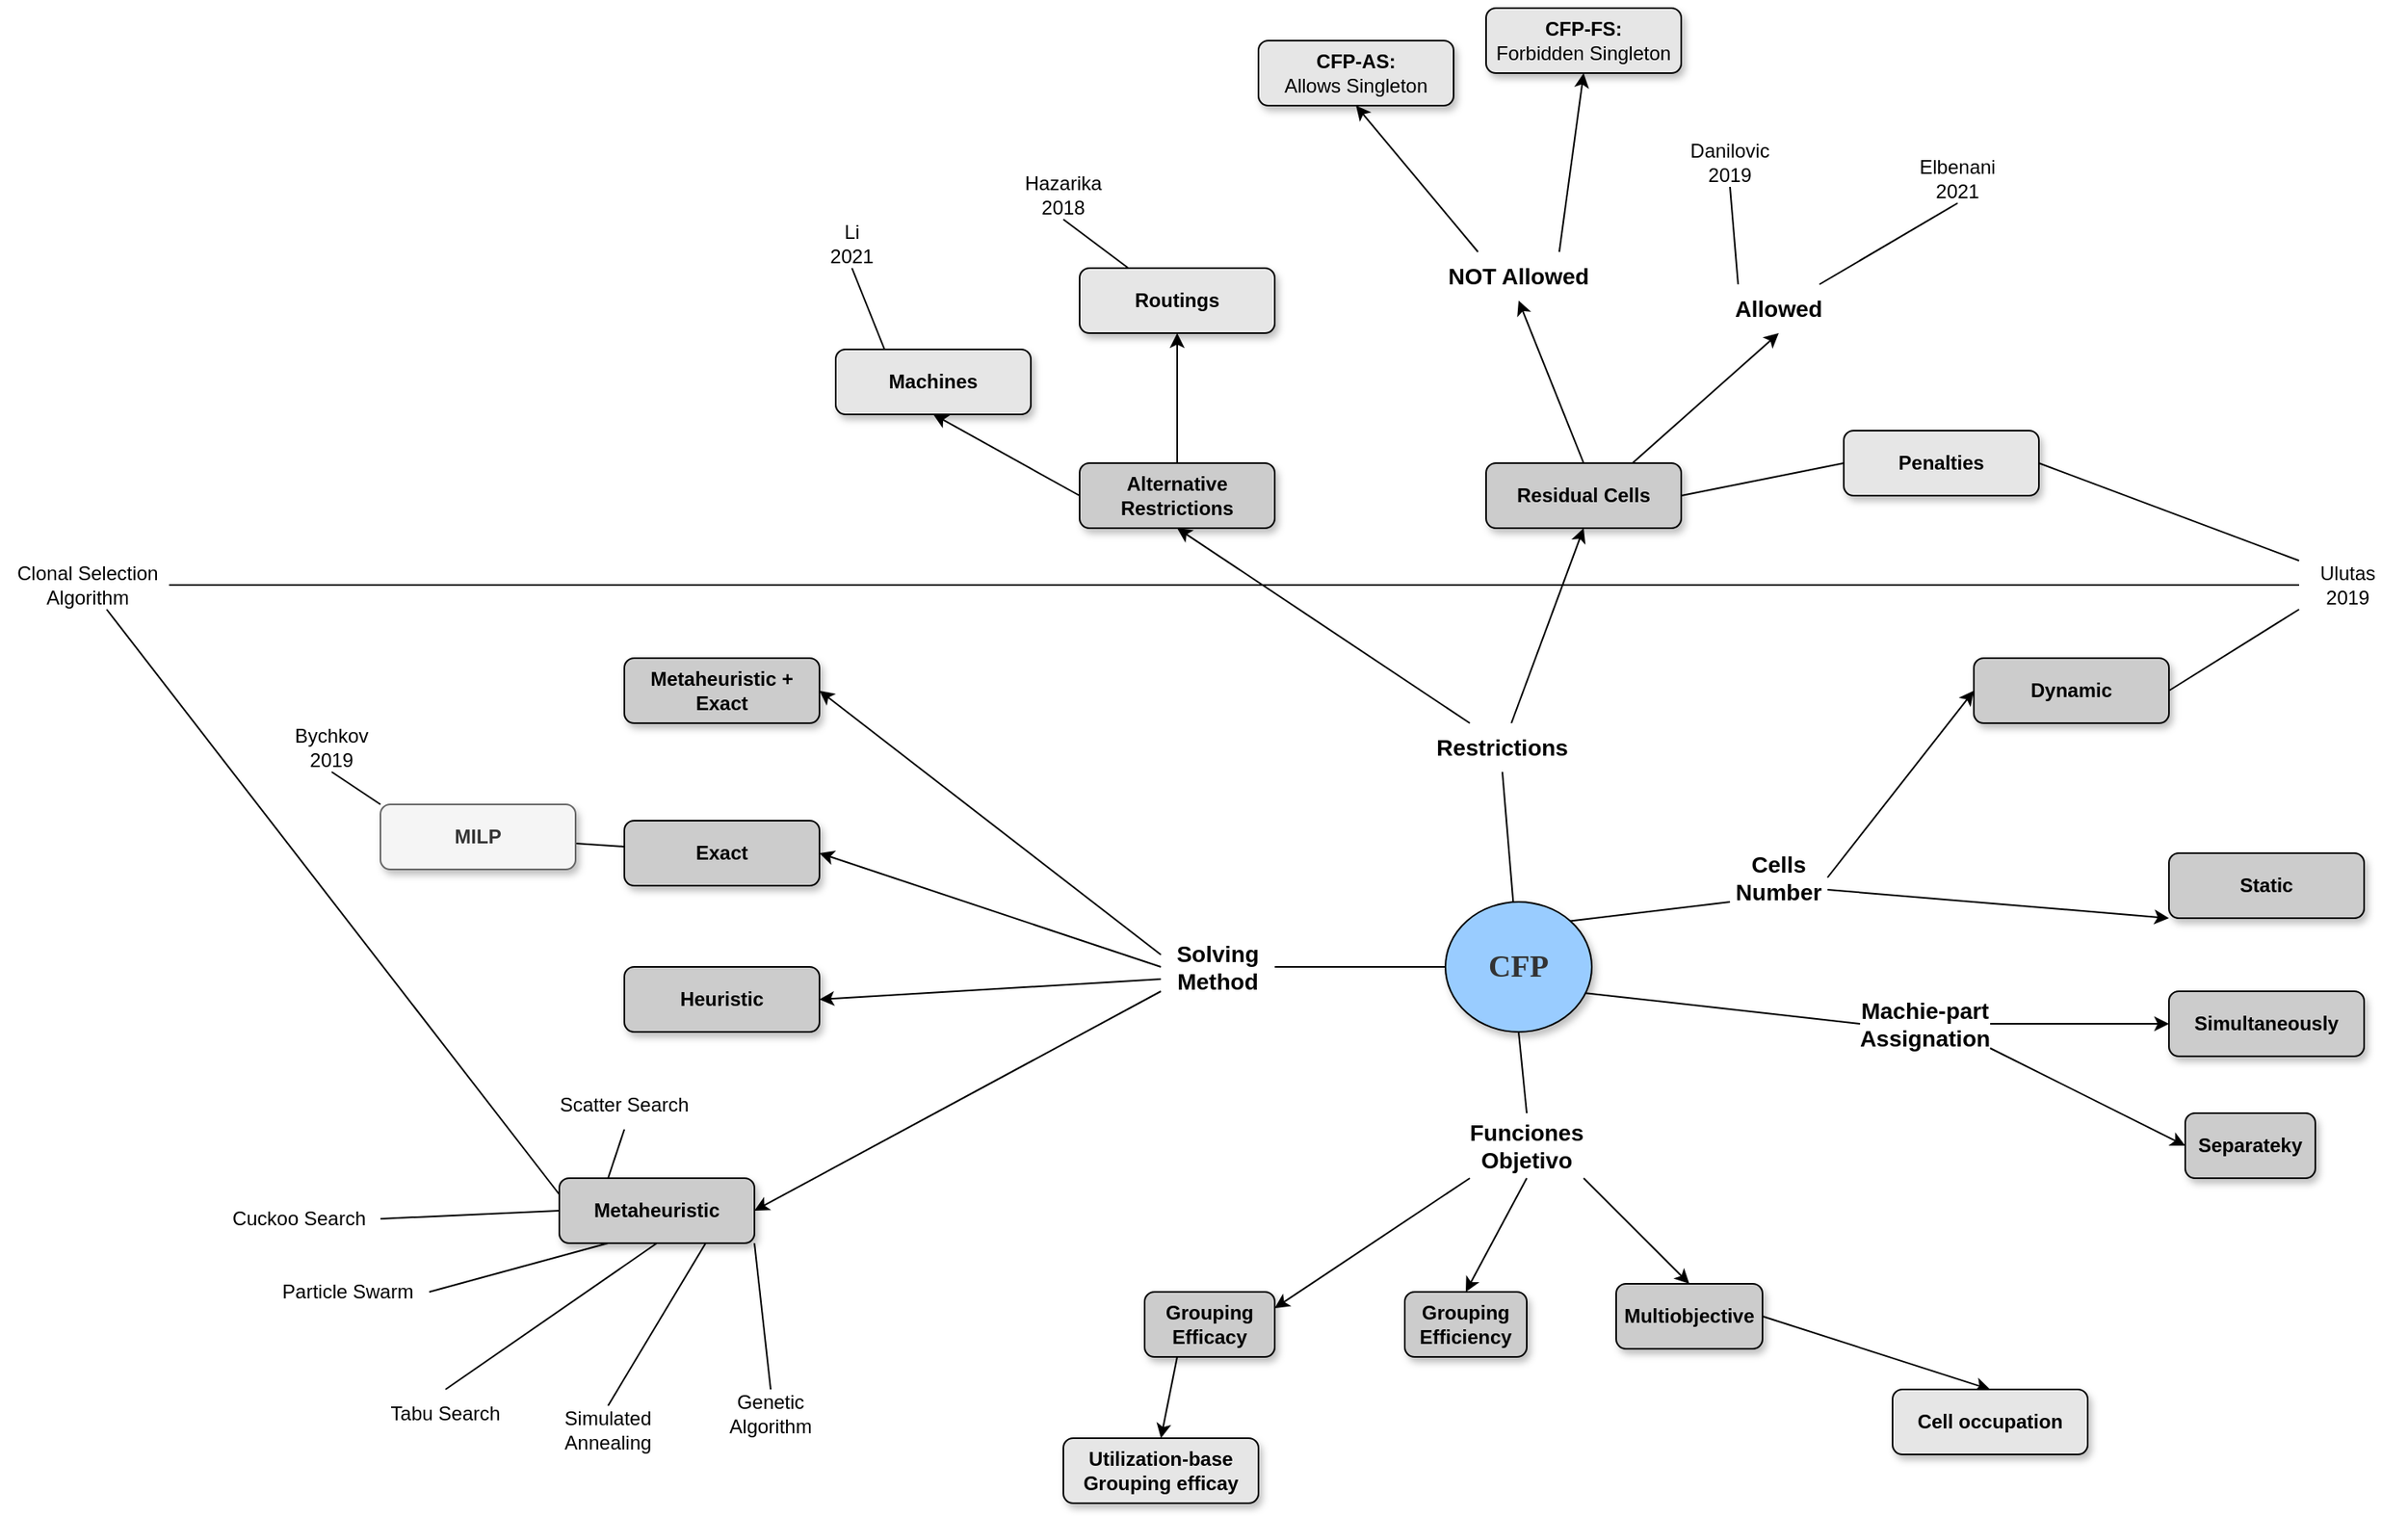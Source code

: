 <mxfile version="15.8.7" type="device"><diagram name="Page-1" id="42789a77-a242-8287-6e28-9cd8cfd52e62"><mxGraphModel dx="2773" dy="1868" grid="1" gridSize="10" guides="1" tooltips="1" connect="1" arrows="1" fold="1" page="1" pageScale="1" pageWidth="1100" pageHeight="850" background="none" math="0" shadow="0"><root><mxCell id="0"/><mxCell id="1" parent="0"/><mxCell id="lyo2UEnFtoifw1udhUzV-2" style="rounded=0;orthogonalLoop=1;jettySize=auto;html=1;fontSize=19;entryX=0.5;entryY=1;entryDx=0;entryDy=0;endArrow=none;endFill=0;" edge="1" parent="1" source="1ea317790d2ca983-1" target="lyo2UEnFtoifw1udhUzV-1"><mxGeometry relative="1" as="geometry"><mxPoint x="360" y="70.0" as="targetPoint"/></mxGeometry></mxCell><mxCell id="lyo2UEnFtoifw1udhUzV-54" style="edgeStyle=none;rounded=0;orthogonalLoop=1;jettySize=auto;html=1;exitX=0;exitY=0.5;exitDx=0;exitDy=0;entryX=1;entryY=0.5;entryDx=0;entryDy=0;fontSize=12;endArrow=none;endFill=0;" edge="1" parent="1" source="1ea317790d2ca983-1" target="lyo2UEnFtoifw1udhUzV-53"><mxGeometry relative="1" as="geometry"/></mxCell><mxCell id="lyo2UEnFtoifw1udhUzV-73" style="edgeStyle=none;rounded=0;orthogonalLoop=1;jettySize=auto;html=1;exitX=0.5;exitY=1;exitDx=0;exitDy=0;fontSize=12;fontColor=#B3B3B3;endArrow=none;endFill=0;entryX=0.5;entryY=0;entryDx=0;entryDy=0;" edge="1" parent="1" source="1ea317790d2ca983-1" target="lyo2UEnFtoifw1udhUzV-72"><mxGeometry relative="1" as="geometry"><mxPoint x="500" y="300" as="targetPoint"/></mxGeometry></mxCell><mxCell id="1ea317790d2ca983-1" value="CFP" style="ellipse;whiteSpace=wrap;html=1;rounded=0;shadow=1;comic=0;labelBackgroundColor=none;strokeWidth=1;fontFamily=Verdana;fontSize=19;align=center;fontStyle=1;fillColor=#99CCFF;fontColor=#333333;strokeColor=#000000;" parent="1" vertex="1"><mxGeometry x="425" y="170" width="90" height="80" as="geometry"/></mxCell><mxCell id="lyo2UEnFtoifw1udhUzV-4" style="edgeStyle=none;rounded=0;orthogonalLoop=1;jettySize=auto;html=1;entryX=0.5;entryY=1;entryDx=0;entryDy=0;fontSize=14;exitX=0.75;exitY=0;exitDx=0;exitDy=0;" edge="1" parent="1" source="lyo2UEnFtoifw1udhUzV-44" target="lyo2UEnFtoifw1udhUzV-9"><mxGeometry relative="1" as="geometry"><mxPoint x="490" y="-35" as="targetPoint"/></mxGeometry></mxCell><mxCell id="lyo2UEnFtoifw1udhUzV-15" style="edgeStyle=none;rounded=0;orthogonalLoop=1;jettySize=auto;html=1;fontSize=12;endArrow=classic;endFill=1;entryX=0.5;entryY=1;entryDx=0;entryDy=0;" edge="1" parent="1" source="lyo2UEnFtoifw1udhUzV-1" target="lyo2UEnFtoifw1udhUzV-16"><mxGeometry relative="1" as="geometry"><mxPoint x="685" y="-30" as="targetPoint"/></mxGeometry></mxCell><mxCell id="lyo2UEnFtoifw1udhUzV-17" style="edgeStyle=none;rounded=0;orthogonalLoop=1;jettySize=auto;html=1;exitX=0.25;exitY=0;exitDx=0;exitDy=0;fontSize=12;endArrow=classic;endFill=1;entryX=0.5;entryY=1;entryDx=0;entryDy=0;" edge="1" parent="1" source="lyo2UEnFtoifw1udhUzV-1" target="lyo2UEnFtoifw1udhUzV-18"><mxGeometry relative="1" as="geometry"><mxPoint x="310" y="-70" as="targetPoint"/></mxGeometry></mxCell><mxCell id="lyo2UEnFtoifw1udhUzV-1" value="Restrictions" style="text;html=1;strokeColor=none;fillColor=none;align=center;verticalAlign=middle;whiteSpace=wrap;rounded=0;shadow=1;fontSize=14;fontStyle=1" vertex="1" parent="1"><mxGeometry x="420" y="60" width="80" height="30" as="geometry"/></mxCell><mxCell id="lyo2UEnFtoifw1udhUzV-9" value="&lt;b&gt;CFP-FS:&lt;br&gt;&lt;/b&gt;Forbidden Singleton" style="rounded=1;whiteSpace=wrap;html=1;shadow=1;fontSize=12;strokeColor=#000000;strokeWidth=1;fillColor=#E6E6E6;gradientColor=none;" vertex="1" parent="1"><mxGeometry x="450" y="-380" width="120" height="40" as="geometry"/></mxCell><mxCell id="lyo2UEnFtoifw1udhUzV-11" value="&lt;b&gt;CFP-AS:&lt;br&gt;&lt;/b&gt;Allows Singleton" style="rounded=1;whiteSpace=wrap;html=1;shadow=1;fontSize=12;strokeColor=#000000;strokeWidth=1;fillColor=#E6E6E6;gradientColor=none;" vertex="1" parent="1"><mxGeometry x="310" y="-360" width="120" height="40" as="geometry"/></mxCell><mxCell id="lyo2UEnFtoifw1udhUzV-13" style="edgeStyle=none;rounded=0;orthogonalLoop=1;jettySize=auto;html=1;entryX=0.5;entryY=1;entryDx=0;entryDy=0;fontSize=14;exitX=0.25;exitY=0;exitDx=0;exitDy=0;" edge="1" parent="1" source="lyo2UEnFtoifw1udhUzV-44" target="lyo2UEnFtoifw1udhUzV-11"><mxGeometry relative="1" as="geometry"><mxPoint x="477.609" y="70.0" as="sourcePoint"/><mxPoint x="495" y="-30" as="targetPoint"/></mxGeometry></mxCell><mxCell id="lyo2UEnFtoifw1udhUzV-46" style="edgeStyle=none;rounded=0;orthogonalLoop=1;jettySize=auto;html=1;exitX=0.5;exitY=0;exitDx=0;exitDy=0;entryX=0.5;entryY=1;entryDx=0;entryDy=0;fontSize=12;endArrow=classic;endFill=1;" edge="1" parent="1" source="lyo2UEnFtoifw1udhUzV-16" target="lyo2UEnFtoifw1udhUzV-44"><mxGeometry relative="1" as="geometry"/></mxCell><mxCell id="lyo2UEnFtoifw1udhUzV-48" style="edgeStyle=none;rounded=0;orthogonalLoop=1;jettySize=auto;html=1;exitX=0.75;exitY=0;exitDx=0;exitDy=0;entryX=0.5;entryY=1;entryDx=0;entryDy=0;fontSize=12;endArrow=classic;endFill=1;" edge="1" parent="1" source="lyo2UEnFtoifw1udhUzV-16" target="lyo2UEnFtoifw1udhUzV-47"><mxGeometry relative="1" as="geometry"/></mxCell><mxCell id="lyo2UEnFtoifw1udhUzV-115" style="edgeStyle=none;rounded=0;orthogonalLoop=1;jettySize=auto;html=1;exitX=1;exitY=0.5;exitDx=0;exitDy=0;entryX=0;entryY=0.5;entryDx=0;entryDy=0;fontSize=12;fontColor=#B3B3B3;endArrow=none;endFill=0;" edge="1" parent="1" source="lyo2UEnFtoifw1udhUzV-16" target="lyo2UEnFtoifw1udhUzV-114"><mxGeometry relative="1" as="geometry"/></mxCell><mxCell id="lyo2UEnFtoifw1udhUzV-16" value="&lt;b&gt;Residual Cells&lt;br&gt;&lt;/b&gt;" style="rounded=1;whiteSpace=wrap;html=1;shadow=1;fontSize=12;strokeColor=#000000;strokeWidth=1;fillColor=#CCCCCC;gradientColor=none;" vertex="1" parent="1"><mxGeometry x="450" y="-100" width="120" height="40" as="geometry"/></mxCell><mxCell id="lyo2UEnFtoifw1udhUzV-19" style="edgeStyle=none;rounded=0;orthogonalLoop=1;jettySize=auto;html=1;exitX=0.5;exitY=0;exitDx=0;exitDy=0;fontSize=12;endArrow=classic;endFill=1;entryX=0.5;entryY=1;entryDx=0;entryDy=0;" edge="1" parent="1" source="lyo2UEnFtoifw1udhUzV-18" target="lyo2UEnFtoifw1udhUzV-21"><mxGeometry relative="1" as="geometry"><mxPoint x="240" y="-200" as="targetPoint"/></mxGeometry></mxCell><mxCell id="lyo2UEnFtoifw1udhUzV-20" style="edgeStyle=none;rounded=0;orthogonalLoop=1;jettySize=auto;html=1;exitX=0;exitY=0.5;exitDx=0;exitDy=0;fontSize=12;endArrow=classic;endFill=1;entryX=0.5;entryY=1;entryDx=0;entryDy=0;" edge="1" parent="1" source="lyo2UEnFtoifw1udhUzV-18" target="lyo2UEnFtoifw1udhUzV-22"><mxGeometry relative="1" as="geometry"><mxPoint x="140" y="-120" as="targetPoint"/></mxGeometry></mxCell><mxCell id="lyo2UEnFtoifw1udhUzV-18" value="&lt;b&gt;Alternative&lt;br&gt;Restrictions&lt;br&gt;&lt;/b&gt;" style="rounded=1;whiteSpace=wrap;html=1;shadow=1;fontSize=12;strokeColor=#000000;strokeWidth=1;fillColor=#CCCCCC;gradientColor=none;" vertex="1" parent="1"><mxGeometry x="200" y="-100" width="120" height="40" as="geometry"/></mxCell><mxCell id="lyo2UEnFtoifw1udhUzV-25" style="edgeStyle=none;rounded=0;orthogonalLoop=1;jettySize=auto;html=1;exitX=0.25;exitY=0;exitDx=0;exitDy=0;entryX=0.5;entryY=1;entryDx=0;entryDy=0;fontSize=12;endArrow=none;endFill=0;" edge="1" parent="1" source="lyo2UEnFtoifw1udhUzV-21" target="lyo2UEnFtoifw1udhUzV-24"><mxGeometry relative="1" as="geometry"/></mxCell><mxCell id="lyo2UEnFtoifw1udhUzV-21" value="&lt;b&gt;Routings&lt;br&gt;&lt;/b&gt;" style="rounded=1;whiteSpace=wrap;html=1;shadow=1;fontSize=12;strokeColor=#000000;strokeWidth=1;fillColor=#E6E6E6;gradientColor=none;" vertex="1" parent="1"><mxGeometry x="200" y="-220" width="120" height="40" as="geometry"/></mxCell><mxCell id="lyo2UEnFtoifw1udhUzV-26" style="edgeStyle=none;rounded=0;orthogonalLoop=1;jettySize=auto;html=1;exitX=0.25;exitY=0;exitDx=0;exitDy=0;entryX=0.5;entryY=1;entryDx=0;entryDy=0;fontSize=12;endArrow=none;endFill=0;" edge="1" parent="1" source="lyo2UEnFtoifw1udhUzV-22" target="lyo2UEnFtoifw1udhUzV-23"><mxGeometry relative="1" as="geometry"/></mxCell><mxCell id="lyo2UEnFtoifw1udhUzV-22" value="&lt;b&gt;Machines&lt;br&gt;&lt;/b&gt;" style="rounded=1;whiteSpace=wrap;html=1;shadow=1;fontSize=12;strokeColor=#000000;strokeWidth=1;fillColor=#E6E6E6;gradientColor=none;" vertex="1" parent="1"><mxGeometry x="50" y="-170" width="120" height="40" as="geometry"/></mxCell><mxCell id="lyo2UEnFtoifw1udhUzV-23" value="Li&lt;br&gt;2021" style="text;html=1;strokeColor=none;fillColor=none;align=center;verticalAlign=middle;whiteSpace=wrap;rounded=0;shadow=1;fontSize=12;" vertex="1" parent="1"><mxGeometry x="30" y="-250" width="60" height="30" as="geometry"/></mxCell><mxCell id="lyo2UEnFtoifw1udhUzV-24" value="Hazarika 2018" style="text;html=1;strokeColor=none;fillColor=none;align=center;verticalAlign=middle;whiteSpace=wrap;rounded=0;shadow=1;fontSize=12;" vertex="1" parent="1"><mxGeometry x="160" y="-280" width="60" height="30" as="geometry"/></mxCell><mxCell id="lyo2UEnFtoifw1udhUzV-30" style="edgeStyle=none;rounded=0;orthogonalLoop=1;jettySize=auto;html=1;exitX=0.25;exitY=0;exitDx=0;exitDy=0;entryX=0.5;entryY=1;entryDx=0;entryDy=0;fontSize=12;endArrow=none;endFill=0;" edge="1" parent="1" target="lyo2UEnFtoifw1udhUzV-31" source="lyo2UEnFtoifw1udhUzV-47"><mxGeometry relative="1" as="geometry"><mxPoint x="680" y="-90" as="sourcePoint"/></mxGeometry></mxCell><mxCell id="lyo2UEnFtoifw1udhUzV-31" value="Danilovic 2019" style="text;html=1;strokeColor=none;fillColor=none;align=center;verticalAlign=middle;whiteSpace=wrap;rounded=0;shadow=1;fontSize=12;" vertex="1" parent="1"><mxGeometry x="570" y="-300" width="60" height="30" as="geometry"/></mxCell><mxCell id="lyo2UEnFtoifw1udhUzV-32" style="edgeStyle=none;rounded=0;orthogonalLoop=1;jettySize=auto;html=1;exitX=0.75;exitY=0;exitDx=0;exitDy=0;entryX=0.5;entryY=1;entryDx=0;entryDy=0;fontSize=12;endArrow=none;endFill=0;" edge="1" parent="1" target="lyo2UEnFtoifw1udhUzV-33" source="lyo2UEnFtoifw1udhUzV-47"><mxGeometry relative="1" as="geometry"><mxPoint x="740" y="-70" as="sourcePoint"/></mxGeometry></mxCell><mxCell id="lyo2UEnFtoifw1udhUzV-33" value="Elbenani 2021" style="text;html=1;strokeColor=none;fillColor=none;align=center;verticalAlign=middle;whiteSpace=wrap;rounded=0;shadow=1;fontSize=12;" vertex="1" parent="1"><mxGeometry x="710" y="-290" width="60" height="30" as="geometry"/></mxCell><mxCell id="lyo2UEnFtoifw1udhUzV-34" style="rounded=0;orthogonalLoop=1;jettySize=auto;html=1;fontSize=19;entryX=0;entryY=1;entryDx=0;entryDy=0;endArrow=none;endFill=0;exitX=1;exitY=0;exitDx=0;exitDy=0;" edge="1" parent="1" target="lyo2UEnFtoifw1udhUzV-35" source="1ea317790d2ca983-1"><mxGeometry relative="1" as="geometry"><mxPoint x="530" y="130.0" as="targetPoint"/><mxPoint x="640" y="230" as="sourcePoint"/></mxGeometry></mxCell><mxCell id="lyo2UEnFtoifw1udhUzV-38" style="edgeStyle=none;rounded=0;orthogonalLoop=1;jettySize=auto;html=1;exitX=1;exitY=0.75;exitDx=0;exitDy=0;entryX=0;entryY=1;entryDx=0;entryDy=0;fontSize=12;endArrow=classic;endFill=1;" edge="1" parent="1" source="lyo2UEnFtoifw1udhUzV-35" target="lyo2UEnFtoifw1udhUzV-36"><mxGeometry relative="1" as="geometry"/></mxCell><mxCell id="lyo2UEnFtoifw1udhUzV-39" style="edgeStyle=none;rounded=0;orthogonalLoop=1;jettySize=auto;html=1;exitX=1;exitY=0.5;exitDx=0;exitDy=0;entryX=0;entryY=0.5;entryDx=0;entryDy=0;fontSize=12;endArrow=classic;endFill=1;" edge="1" parent="1" source="lyo2UEnFtoifw1udhUzV-35" target="lyo2UEnFtoifw1udhUzV-37"><mxGeometry relative="1" as="geometry"/></mxCell><mxCell id="lyo2UEnFtoifw1udhUzV-35" value="Cells Number" style="text;html=1;strokeColor=none;fillColor=none;align=center;verticalAlign=middle;whiteSpace=wrap;rounded=0;shadow=1;fontSize=14;fontStyle=1" vertex="1" parent="1"><mxGeometry x="600" y="140" width="60" height="30" as="geometry"/></mxCell><mxCell id="lyo2UEnFtoifw1udhUzV-36" value="&lt;b&gt;Static&lt;br&gt;&lt;/b&gt;" style="rounded=1;whiteSpace=wrap;html=1;shadow=1;fontSize=12;strokeColor=#000000;strokeWidth=1;fillColor=#CCCCCC;gradientColor=none;" vertex="1" parent="1"><mxGeometry x="870" y="140" width="120" height="40" as="geometry"/></mxCell><mxCell id="lyo2UEnFtoifw1udhUzV-37" value="&lt;b&gt;Dynamic&lt;br&gt;&lt;/b&gt;" style="rounded=1;whiteSpace=wrap;html=1;shadow=1;fontSize=12;strokeColor=#000000;strokeWidth=1;fillColor=#CCCCCC;gradientColor=none;" vertex="1" parent="1"><mxGeometry x="750" y="20" width="120" height="40" as="geometry"/></mxCell><mxCell id="lyo2UEnFtoifw1udhUzV-41" style="edgeStyle=none;rounded=0;orthogonalLoop=1;jettySize=auto;html=1;exitX=1;exitY=0.5;exitDx=0;exitDy=0;entryX=0;entryY=1;entryDx=0;entryDy=0;fontSize=12;endArrow=none;endFill=0;" edge="1" parent="1" target="lyo2UEnFtoifw1udhUzV-42" source="lyo2UEnFtoifw1udhUzV-37"><mxGeometry relative="1" as="geometry"><mxPoint x="960" y="130" as="sourcePoint"/></mxGeometry></mxCell><mxCell id="lyo2UEnFtoifw1udhUzV-42" value="Ulutas&lt;br&gt;2019" style="text;html=1;strokeColor=none;fillColor=none;align=center;verticalAlign=middle;whiteSpace=wrap;rounded=0;shadow=1;fontSize=12;" vertex="1" parent="1"><mxGeometry x="950" y="-40" width="60" height="30" as="geometry"/></mxCell><mxCell id="lyo2UEnFtoifw1udhUzV-44" value="NOT Allowed" style="text;html=1;strokeColor=none;fillColor=none;align=center;verticalAlign=middle;whiteSpace=wrap;rounded=0;shadow=1;fontSize=14;fontStyle=1" vertex="1" parent="1"><mxGeometry x="420" y="-230" width="100" height="30" as="geometry"/></mxCell><mxCell id="lyo2UEnFtoifw1udhUzV-47" value="Allowed" style="text;html=1;strokeColor=none;fillColor=none;align=center;verticalAlign=middle;whiteSpace=wrap;rounded=0;shadow=1;fontSize=14;fontStyle=1" vertex="1" parent="1"><mxGeometry x="580" y="-210" width="100" height="30" as="geometry"/></mxCell><mxCell id="lyo2UEnFtoifw1udhUzV-51" style="edgeStyle=none;rounded=0;orthogonalLoop=1;jettySize=auto;html=1;exitX=0.5;exitY=0;exitDx=0;exitDy=0;fontSize=12;endArrow=classic;endFill=1;" edge="1" parent="1" source="lyo2UEnFtoifw1udhUzV-47" target="lyo2UEnFtoifw1udhUzV-47"><mxGeometry relative="1" as="geometry"/></mxCell><mxCell id="lyo2UEnFtoifw1udhUzV-52" style="edgeStyle=none;rounded=0;orthogonalLoop=1;jettySize=auto;html=1;exitX=0.5;exitY=1;exitDx=0;exitDy=0;fontSize=12;endArrow=classic;endFill=1;" edge="1" parent="1" source="lyo2UEnFtoifw1udhUzV-47" target="lyo2UEnFtoifw1udhUzV-47"><mxGeometry relative="1" as="geometry"/></mxCell><mxCell id="lyo2UEnFtoifw1udhUzV-59" style="edgeStyle=none;rounded=0;orthogonalLoop=1;jettySize=auto;html=1;exitX=0;exitY=0.25;exitDx=0;exitDy=0;entryX=1;entryY=0.5;entryDx=0;entryDy=0;fontSize=12;fontColor=#B3B3B3;endArrow=classic;endFill=1;" edge="1" parent="1" source="lyo2UEnFtoifw1udhUzV-53" target="lyo2UEnFtoifw1udhUzV-55"><mxGeometry relative="1" as="geometry"/></mxCell><mxCell id="lyo2UEnFtoifw1udhUzV-60" style="edgeStyle=none;rounded=0;orthogonalLoop=1;jettySize=auto;html=1;exitX=0;exitY=0.5;exitDx=0;exitDy=0;entryX=1;entryY=0.5;entryDx=0;entryDy=0;fontSize=12;fontColor=#B3B3B3;endArrow=classic;endFill=1;" edge="1" parent="1" source="lyo2UEnFtoifw1udhUzV-53" target="lyo2UEnFtoifw1udhUzV-56"><mxGeometry relative="1" as="geometry"/></mxCell><mxCell id="lyo2UEnFtoifw1udhUzV-61" style="edgeStyle=none;rounded=0;orthogonalLoop=1;jettySize=auto;html=1;exitX=0;exitY=0.75;exitDx=0;exitDy=0;entryX=1;entryY=0.5;entryDx=0;entryDy=0;fontSize=12;fontColor=#B3B3B3;endArrow=classic;endFill=1;" edge="1" parent="1" source="lyo2UEnFtoifw1udhUzV-53" target="lyo2UEnFtoifw1udhUzV-57"><mxGeometry relative="1" as="geometry"/></mxCell><mxCell id="lyo2UEnFtoifw1udhUzV-62" style="edgeStyle=none;rounded=0;orthogonalLoop=1;jettySize=auto;html=1;exitX=0;exitY=1;exitDx=0;exitDy=0;entryX=1;entryY=0.5;entryDx=0;entryDy=0;fontSize=12;fontColor=#B3B3B3;endArrow=classic;endFill=1;" edge="1" parent="1" source="lyo2UEnFtoifw1udhUzV-53" target="lyo2UEnFtoifw1udhUzV-58"><mxGeometry relative="1" as="geometry"/></mxCell><mxCell id="lyo2UEnFtoifw1udhUzV-53" value="Solving&lt;br&gt;Method" style="text;html=1;strokeColor=none;fillColor=none;align=center;verticalAlign=middle;whiteSpace=wrap;rounded=0;shadow=1;fontSize=14;fontStyle=1" vertex="1" parent="1"><mxGeometry x="250" y="195" width="70" height="30" as="geometry"/></mxCell><mxCell id="lyo2UEnFtoifw1udhUzV-55" value="&lt;b&gt;Metaheuristic +&lt;br&gt;Exact&lt;br&gt;&lt;/b&gt;" style="rounded=1;whiteSpace=wrap;html=1;shadow=1;fontSize=12;strokeColor=#000000;strokeWidth=1;fillColor=#CCCCCC;gradientColor=none;" vertex="1" parent="1"><mxGeometry x="-80" y="20" width="120" height="40" as="geometry"/></mxCell><mxCell id="lyo2UEnFtoifw1udhUzV-111" value="" style="edgeStyle=none;rounded=0;orthogonalLoop=1;jettySize=auto;html=1;fontSize=12;fontColor=#B3B3B3;endArrow=none;endFill=0;" edge="1" parent="1" source="lyo2UEnFtoifw1udhUzV-56" target="lyo2UEnFtoifw1udhUzV-110"><mxGeometry relative="1" as="geometry"/></mxCell><mxCell id="lyo2UEnFtoifw1udhUzV-56" value="&lt;b&gt;Exact&lt;br&gt;&lt;/b&gt;" style="rounded=1;whiteSpace=wrap;html=1;shadow=1;fontSize=12;strokeColor=#000000;strokeWidth=1;fillColor=#CCCCCC;gradientColor=none;" vertex="1" parent="1"><mxGeometry x="-80" y="120" width="120" height="40" as="geometry"/></mxCell><mxCell id="lyo2UEnFtoifw1udhUzV-57" value="&lt;b&gt;Heuristic&lt;br&gt;&lt;/b&gt;" style="rounded=1;whiteSpace=wrap;html=1;shadow=1;fontSize=12;strokeColor=#000000;strokeWidth=1;fillColor=#CCCCCC;gradientColor=none;" vertex="1" parent="1"><mxGeometry x="-80" y="210" width="120" height="40" as="geometry"/></mxCell><mxCell id="lyo2UEnFtoifw1udhUzV-71" style="edgeStyle=none;rounded=0;orthogonalLoop=1;jettySize=auto;html=1;exitX=0;exitY=0.25;exitDx=0;exitDy=0;fontSize=12;fontColor=#B3B3B3;endArrow=none;endFill=0;" edge="1" parent="1" source="lyo2UEnFtoifw1udhUzV-58" target="lyo2UEnFtoifw1udhUzV-69"><mxGeometry relative="1" as="geometry"/></mxCell><mxCell id="lyo2UEnFtoifw1udhUzV-74" style="edgeStyle=none;rounded=0;orthogonalLoop=1;jettySize=auto;html=1;exitX=0;exitY=0.5;exitDx=0;exitDy=0;entryX=1;entryY=0.5;entryDx=0;entryDy=0;fontSize=12;fontColor=#B3B3B3;endArrow=none;endFill=0;" edge="1" parent="1" source="lyo2UEnFtoifw1udhUzV-58" target="lyo2UEnFtoifw1udhUzV-70"><mxGeometry relative="1" as="geometry"/></mxCell><mxCell id="lyo2UEnFtoifw1udhUzV-97" style="edgeStyle=none;rounded=0;orthogonalLoop=1;jettySize=auto;html=1;exitX=0.25;exitY=1;exitDx=0;exitDy=0;entryX=1;entryY=0.5;entryDx=0;entryDy=0;fontSize=12;fontColor=#B3B3B3;endArrow=none;endFill=0;" edge="1" parent="1" source="lyo2UEnFtoifw1udhUzV-58" target="lyo2UEnFtoifw1udhUzV-96"><mxGeometry relative="1" as="geometry"/></mxCell><mxCell id="lyo2UEnFtoifw1udhUzV-98" style="edgeStyle=none;rounded=0;orthogonalLoop=1;jettySize=auto;html=1;exitX=0.5;exitY=1;exitDx=0;exitDy=0;fontSize=12;fontColor=#B3B3B3;endArrow=none;endFill=0;entryX=0.5;entryY=0;entryDx=0;entryDy=0;" edge="1" parent="1" source="lyo2UEnFtoifw1udhUzV-58" target="lyo2UEnFtoifw1udhUzV-101"><mxGeometry relative="1" as="geometry"><mxPoint x="-150" y="460" as="targetPoint"/></mxGeometry></mxCell><mxCell id="lyo2UEnFtoifw1udhUzV-99" style="edgeStyle=none;rounded=0;orthogonalLoop=1;jettySize=auto;html=1;exitX=0.75;exitY=1;exitDx=0;exitDy=0;fontSize=12;fontColor=#B3B3B3;endArrow=none;endFill=0;entryX=0.5;entryY=0;entryDx=0;entryDy=0;" edge="1" parent="1" source="lyo2UEnFtoifw1udhUzV-58" target="lyo2UEnFtoifw1udhUzV-102"><mxGeometry relative="1" as="geometry"><mxPoint x="-50" y="460" as="targetPoint"/></mxGeometry></mxCell><mxCell id="lyo2UEnFtoifw1udhUzV-100" style="edgeStyle=none;rounded=0;orthogonalLoop=1;jettySize=auto;html=1;exitX=1;exitY=1;exitDx=0;exitDy=0;fontSize=12;fontColor=#B3B3B3;endArrow=none;endFill=0;entryX=0.5;entryY=0;entryDx=0;entryDy=0;" edge="1" parent="1" source="lyo2UEnFtoifw1udhUzV-58" target="lyo2UEnFtoifw1udhUzV-103"><mxGeometry relative="1" as="geometry"><mxPoint x="30" y="450" as="targetPoint"/></mxGeometry></mxCell><mxCell id="lyo2UEnFtoifw1udhUzV-105" style="edgeStyle=none;rounded=0;orthogonalLoop=1;jettySize=auto;html=1;exitX=0.25;exitY=0;exitDx=0;exitDy=0;entryX=0.5;entryY=1;entryDx=0;entryDy=0;fontSize=12;fontColor=#B3B3B3;endArrow=none;endFill=0;" edge="1" parent="1" source="lyo2UEnFtoifw1udhUzV-58" target="lyo2UEnFtoifw1udhUzV-104"><mxGeometry relative="1" as="geometry"/></mxCell><mxCell id="lyo2UEnFtoifw1udhUzV-58" value="&lt;b&gt;Metaheuristic&lt;br&gt;&lt;/b&gt;" style="rounded=1;whiteSpace=wrap;html=1;shadow=1;fontSize=12;strokeColor=#000000;strokeWidth=1;fillColor=#CCCCCC;gradientColor=none;" vertex="1" parent="1"><mxGeometry x="-120" y="340" width="120" height="40" as="geometry"/></mxCell><mxCell id="lyo2UEnFtoifw1udhUzV-117" style="edgeStyle=none;rounded=0;orthogonalLoop=1;jettySize=auto;html=1;exitX=1;exitY=0.5;exitDx=0;exitDy=0;entryX=0;entryY=0.5;entryDx=0;entryDy=0;fontSize=12;fontColor=#B3B3B3;endArrow=none;endFill=0;" edge="1" parent="1" source="lyo2UEnFtoifw1udhUzV-69" target="lyo2UEnFtoifw1udhUzV-42"><mxGeometry relative="1" as="geometry"/></mxCell><mxCell id="lyo2UEnFtoifw1udhUzV-69" value="Clonal Selection Algorithm" style="text;html=1;strokeColor=none;fillColor=none;align=center;verticalAlign=middle;whiteSpace=wrap;rounded=0;shadow=1;fontSize=12;" vertex="1" parent="1"><mxGeometry x="-460" y="-40" width="100" height="30" as="geometry"/></mxCell><mxCell id="lyo2UEnFtoifw1udhUzV-70" value="Cuckoo Search" style="text;html=1;strokeColor=none;fillColor=none;align=center;verticalAlign=middle;whiteSpace=wrap;rounded=0;shadow=1;fontSize=12;" vertex="1" parent="1"><mxGeometry x="-330" y="350" width="100" height="30" as="geometry"/></mxCell><mxCell id="lyo2UEnFtoifw1udhUzV-81" style="edgeStyle=none;rounded=0;orthogonalLoop=1;jettySize=auto;html=1;exitX=0;exitY=1;exitDx=0;exitDy=0;entryX=1;entryY=0.25;entryDx=0;entryDy=0;fontSize=12;fontColor=#B3B3B3;endArrow=classic;endFill=1;" edge="1" parent="1" source="lyo2UEnFtoifw1udhUzV-72" target="lyo2UEnFtoifw1udhUzV-78"><mxGeometry relative="1" as="geometry"/></mxCell><mxCell id="lyo2UEnFtoifw1udhUzV-82" style="edgeStyle=none;rounded=0;orthogonalLoop=1;jettySize=auto;html=1;exitX=0.5;exitY=1;exitDx=0;exitDy=0;entryX=0.5;entryY=0;entryDx=0;entryDy=0;fontSize=12;fontColor=#B3B3B3;endArrow=classic;endFill=1;" edge="1" parent="1" source="lyo2UEnFtoifw1udhUzV-72" target="lyo2UEnFtoifw1udhUzV-77"><mxGeometry relative="1" as="geometry"/></mxCell><mxCell id="lyo2UEnFtoifw1udhUzV-83" style="edgeStyle=none;rounded=0;orthogonalLoop=1;jettySize=auto;html=1;exitX=1;exitY=1;exitDx=0;exitDy=0;entryX=0.5;entryY=0;entryDx=0;entryDy=0;fontSize=12;fontColor=#B3B3B3;endArrow=classic;endFill=1;" edge="1" parent="1" source="lyo2UEnFtoifw1udhUzV-72" target="lyo2UEnFtoifw1udhUzV-75"><mxGeometry relative="1" as="geometry"/></mxCell><mxCell id="lyo2UEnFtoifw1udhUzV-72" value="Funciones&lt;br&gt;Objetivo" style="text;html=1;strokeColor=none;fillColor=none;align=center;verticalAlign=middle;whiteSpace=wrap;rounded=0;shadow=1;fontSize=14;fontStyle=1" vertex="1" parent="1"><mxGeometry x="440" y="300" width="70" height="40" as="geometry"/></mxCell><mxCell id="lyo2UEnFtoifw1udhUzV-85" style="edgeStyle=none;rounded=0;orthogonalLoop=1;jettySize=auto;html=1;exitX=1;exitY=0.5;exitDx=0;exitDy=0;fontSize=12;fontColor=#B3B3B3;endArrow=classic;endFill=1;entryX=0.5;entryY=0;entryDx=0;entryDy=0;" edge="1" parent="1" source="lyo2UEnFtoifw1udhUzV-75" target="lyo2UEnFtoifw1udhUzV-86"><mxGeometry relative="1" as="geometry"><mxPoint x="820" y="420" as="targetPoint"/></mxGeometry></mxCell><mxCell id="lyo2UEnFtoifw1udhUzV-75" value="&lt;b&gt;Multiobjective&lt;br&gt;&lt;/b&gt;" style="rounded=1;whiteSpace=wrap;html=1;shadow=1;fontSize=12;strokeColor=#000000;strokeWidth=1;fillColor=#CCCCCC;gradientColor=none;" vertex="1" parent="1"><mxGeometry x="530" y="405" width="90" height="40" as="geometry"/></mxCell><mxCell id="lyo2UEnFtoifw1udhUzV-76" value="&lt;b&gt;Utilization-base&lt;br&gt;Grouping efficay&lt;br&gt;&lt;/b&gt;" style="rounded=1;whiteSpace=wrap;html=1;shadow=1;fontSize=12;strokeColor=#000000;strokeWidth=1;fillColor=#E6E6E6;gradientColor=none;" vertex="1" parent="1"><mxGeometry x="190" y="500" width="120" height="40" as="geometry"/></mxCell><mxCell id="lyo2UEnFtoifw1udhUzV-77" value="&lt;b&gt;Grouping&lt;br&gt;Efficiency&lt;br&gt;&lt;/b&gt;" style="rounded=1;whiteSpace=wrap;html=1;shadow=1;fontSize=12;strokeColor=#000000;strokeWidth=1;fillColor=#CCCCCC;gradientColor=none;" vertex="1" parent="1"><mxGeometry x="400" y="410" width="75" height="40" as="geometry"/></mxCell><mxCell id="lyo2UEnFtoifw1udhUzV-84" style="edgeStyle=none;rounded=0;orthogonalLoop=1;jettySize=auto;html=1;exitX=0.25;exitY=1;exitDx=0;exitDy=0;entryX=0.5;entryY=0;entryDx=0;entryDy=0;fontSize=12;fontColor=#B3B3B3;endArrow=classic;endFill=1;" edge="1" parent="1" source="lyo2UEnFtoifw1udhUzV-78" target="lyo2UEnFtoifw1udhUzV-76"><mxGeometry relative="1" as="geometry"/></mxCell><mxCell id="lyo2UEnFtoifw1udhUzV-78" value="&lt;b&gt;Grouping&lt;br&gt;Efficacy&lt;br&gt;&lt;/b&gt;" style="rounded=1;whiteSpace=wrap;html=1;shadow=1;fontSize=12;strokeColor=#000000;strokeWidth=1;fillColor=#CCCCCC;gradientColor=none;" vertex="1" parent="1"><mxGeometry x="240" y="410" width="80" height="40" as="geometry"/></mxCell><mxCell id="lyo2UEnFtoifw1udhUzV-79" style="edgeStyle=none;rounded=0;orthogonalLoop=1;jettySize=auto;html=1;exitX=0.5;exitY=1;exitDx=0;exitDy=0;entryX=0.25;entryY=1;entryDx=0;entryDy=0;fontSize=12;fontColor=#B3B3B3;endArrow=none;endFill=0;" edge="1" parent="1" source="lyo2UEnFtoifw1udhUzV-77" target="lyo2UEnFtoifw1udhUzV-77"><mxGeometry relative="1" as="geometry"/></mxCell><mxCell id="lyo2UEnFtoifw1udhUzV-80" style="edgeStyle=none;rounded=0;orthogonalLoop=1;jettySize=auto;html=1;exitX=0.5;exitY=1;exitDx=0;exitDy=0;fontSize=12;fontColor=#B3B3B3;endArrow=none;endFill=0;" edge="1" parent="1" source="lyo2UEnFtoifw1udhUzV-78" target="lyo2UEnFtoifw1udhUzV-78"><mxGeometry relative="1" as="geometry"/></mxCell><mxCell id="lyo2UEnFtoifw1udhUzV-86" value="&lt;b&gt;Cell occupation&lt;br&gt;&lt;/b&gt;" style="rounded=1;whiteSpace=wrap;html=1;shadow=1;fontSize=12;strokeColor=#000000;strokeWidth=1;fillColor=#E6E6E6;gradientColor=none;" vertex="1" parent="1"><mxGeometry x="700" y="470" width="120" height="40" as="geometry"/></mxCell><mxCell id="lyo2UEnFtoifw1udhUzV-91" style="edgeStyle=none;rounded=0;orthogonalLoop=1;jettySize=auto;html=1;exitX=1;exitY=1;exitDx=0;exitDy=0;entryX=0;entryY=0.5;entryDx=0;entryDy=0;fontSize=12;fontColor=#B3B3B3;endArrow=classic;endFill=1;" edge="1" parent="1" source="lyo2UEnFtoifw1udhUzV-87" target="lyo2UEnFtoifw1udhUzV-90"><mxGeometry relative="1" as="geometry"/></mxCell><mxCell id="lyo2UEnFtoifw1udhUzV-93" style="edgeStyle=none;rounded=0;orthogonalLoop=1;jettySize=auto;html=1;exitX=1;exitY=0.5;exitDx=0;exitDy=0;entryX=0;entryY=0.5;entryDx=0;entryDy=0;fontSize=12;fontColor=#B3B3B3;endArrow=classic;endFill=1;" edge="1" parent="1" source="lyo2UEnFtoifw1udhUzV-87" target="lyo2UEnFtoifw1udhUzV-89"><mxGeometry relative="1" as="geometry"/></mxCell><mxCell id="lyo2UEnFtoifw1udhUzV-87" value="Machie-part&lt;br&gt;Assignation" style="text;html=1;strokeColor=none;fillColor=none;align=center;verticalAlign=middle;whiteSpace=wrap;rounded=0;shadow=1;fontSize=14;fontStyle=1" vertex="1" parent="1"><mxGeometry x="680" y="230" width="80" height="30" as="geometry"/></mxCell><mxCell id="lyo2UEnFtoifw1udhUzV-88" style="rounded=0;orthogonalLoop=1;jettySize=auto;html=1;fontSize=19;entryX=0;entryY=0.5;entryDx=0;entryDy=0;endArrow=none;endFill=0;exitX=0.956;exitY=0.701;exitDx=0;exitDy=0;exitPerimeter=0;" edge="1" parent="1" source="1ea317790d2ca983-1" target="lyo2UEnFtoifw1udhUzV-87"><mxGeometry relative="1" as="geometry"><mxPoint x="610" y="180" as="targetPoint"/><mxPoint x="525" y="220" as="sourcePoint"/></mxGeometry></mxCell><mxCell id="lyo2UEnFtoifw1udhUzV-89" value="&lt;b&gt;Simultaneously&lt;br&gt;&lt;/b&gt;" style="rounded=1;whiteSpace=wrap;html=1;shadow=1;fontSize=12;strokeColor=#000000;strokeWidth=1;fillColor=#CCCCCC;gradientColor=none;" vertex="1" parent="1"><mxGeometry x="870" y="225" width="120" height="40" as="geometry"/></mxCell><mxCell id="lyo2UEnFtoifw1udhUzV-90" value="&lt;b&gt;Separateky&lt;br&gt;&lt;/b&gt;" style="rounded=1;whiteSpace=wrap;html=1;shadow=1;fontSize=12;strokeColor=#000000;strokeWidth=1;fillColor=#CCCCCC;gradientColor=none;" vertex="1" parent="1"><mxGeometry x="880" y="300" width="80" height="40" as="geometry"/></mxCell><mxCell id="lyo2UEnFtoifw1udhUzV-96" value="Particle Swarm" style="text;html=1;strokeColor=none;fillColor=none;align=center;verticalAlign=middle;whiteSpace=wrap;rounded=0;shadow=1;fontSize=12;" vertex="1" parent="1"><mxGeometry x="-300" y="395" width="100" height="30" as="geometry"/></mxCell><mxCell id="lyo2UEnFtoifw1udhUzV-101" value="Tabu Search" style="text;html=1;strokeColor=none;fillColor=none;align=center;verticalAlign=middle;whiteSpace=wrap;rounded=0;shadow=1;fontSize=12;" vertex="1" parent="1"><mxGeometry x="-240" y="470" width="100" height="30" as="geometry"/></mxCell><mxCell id="lyo2UEnFtoifw1udhUzV-102" value="Simulated&lt;br&gt;Annealing" style="text;html=1;strokeColor=none;fillColor=none;align=center;verticalAlign=middle;whiteSpace=wrap;rounded=0;shadow=1;fontSize=12;" vertex="1" parent="1"><mxGeometry x="-140" y="480" width="100" height="30" as="geometry"/></mxCell><mxCell id="lyo2UEnFtoifw1udhUzV-103" value="Genetic&lt;br&gt;Algorithm" style="text;html=1;strokeColor=none;fillColor=none;align=center;verticalAlign=middle;whiteSpace=wrap;rounded=0;shadow=1;fontSize=12;" vertex="1" parent="1"><mxGeometry x="-40" y="470" width="100" height="30" as="geometry"/></mxCell><mxCell id="lyo2UEnFtoifw1udhUzV-104" value="Scatter Search" style="text;html=1;strokeColor=none;fillColor=none;align=center;verticalAlign=middle;whiteSpace=wrap;rounded=0;shadow=1;fontSize=12;" vertex="1" parent="1"><mxGeometry x="-130" y="280" width="100" height="30" as="geometry"/></mxCell><mxCell id="lyo2UEnFtoifw1udhUzV-110" value="&lt;b&gt;MILP&lt;br&gt;&lt;/b&gt;" style="rounded=1;whiteSpace=wrap;html=1;shadow=1;fontSize=12;strokeColor=#666666;strokeWidth=1;fillColor=#f5f5f5;fontColor=#333333;" vertex="1" parent="1"><mxGeometry x="-230" y="110" width="120" height="40" as="geometry"/></mxCell><mxCell id="lyo2UEnFtoifw1udhUzV-113" style="edgeStyle=none;rounded=0;orthogonalLoop=1;jettySize=auto;html=1;exitX=0.5;exitY=1;exitDx=0;exitDy=0;entryX=0;entryY=0;entryDx=0;entryDy=0;fontSize=12;fontColor=#B3B3B3;endArrow=none;endFill=0;" edge="1" parent="1" source="lyo2UEnFtoifw1udhUzV-112" target="lyo2UEnFtoifw1udhUzV-110"><mxGeometry relative="1" as="geometry"/></mxCell><mxCell id="lyo2UEnFtoifw1udhUzV-112" value="Bychkov&lt;br&gt;2019" style="text;html=1;strokeColor=none;fillColor=none;align=center;verticalAlign=middle;whiteSpace=wrap;rounded=0;shadow=1;fontSize=12;" vertex="1" parent="1"><mxGeometry x="-290" y="60" width="60" height="30" as="geometry"/></mxCell><mxCell id="lyo2UEnFtoifw1udhUzV-116" style="edgeStyle=none;rounded=0;orthogonalLoop=1;jettySize=auto;html=1;exitX=1;exitY=0.5;exitDx=0;exitDy=0;entryX=0;entryY=0;entryDx=0;entryDy=0;fontSize=12;fontColor=#B3B3B3;endArrow=none;endFill=0;" edge="1" parent="1" source="lyo2UEnFtoifw1udhUzV-114" target="lyo2UEnFtoifw1udhUzV-42"><mxGeometry relative="1" as="geometry"/></mxCell><mxCell id="lyo2UEnFtoifw1udhUzV-114" value="&lt;b&gt;Penalties&lt;/b&gt;" style="rounded=1;whiteSpace=wrap;html=1;shadow=1;fontSize=12;strokeColor=#000000;strokeWidth=1;fillColor=#E6E6E6;gradientColor=none;" vertex="1" parent="1"><mxGeometry x="670" y="-120" width="120" height="40" as="geometry"/></mxCell></root></mxGraphModel></diagram></mxfile>